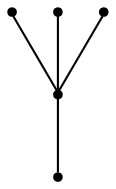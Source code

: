 graph {
  node [shape=point,comment="{\"directed\":false,\"doi\":\"10.1007/3-540-44541-2_11\",\"figure\":\"? (1)\"}"]

  v0 [pos="1178.999996185303,624.6503476307577"]
  v1 [pos="998.2499758402507,626.4005575361343"]
  v2 [pos="998.2499758402507,451.1224150998528"]
  v3 [pos="998.2499758402507,800.1785200535217"]
  v4 [pos="807.9999923706055,626.4005575361343"]

  v0 -- v1 [id="-1",pos="1178.999996185303,624.6503476307577 998.2499758402507,626.4005575361343 998.2499758402507,626.4005575361343 998.2499758402507,626.4005575361343"]
  v3 -- v1 [id="-3",pos="998.2499758402507,800.1785200535217 998.2499758402507,626.4005575361343 998.2499758402507,626.4005575361343 998.2499758402507,626.4005575361343"]
  v1 -- v2 [id="-4",pos="998.2499758402507,626.4005575361343 998.2499758402507,451.1224150998528 998.2499758402507,451.1224150998528 998.2499758402507,451.1224150998528"]
  v4 -- v1 [id="-2",pos="807.9999923706055,626.4005575361343 998.2499758402507,626.4005575361343 998.2499758402507,626.4005575361343 998.2499758402507,626.4005575361343"]
}